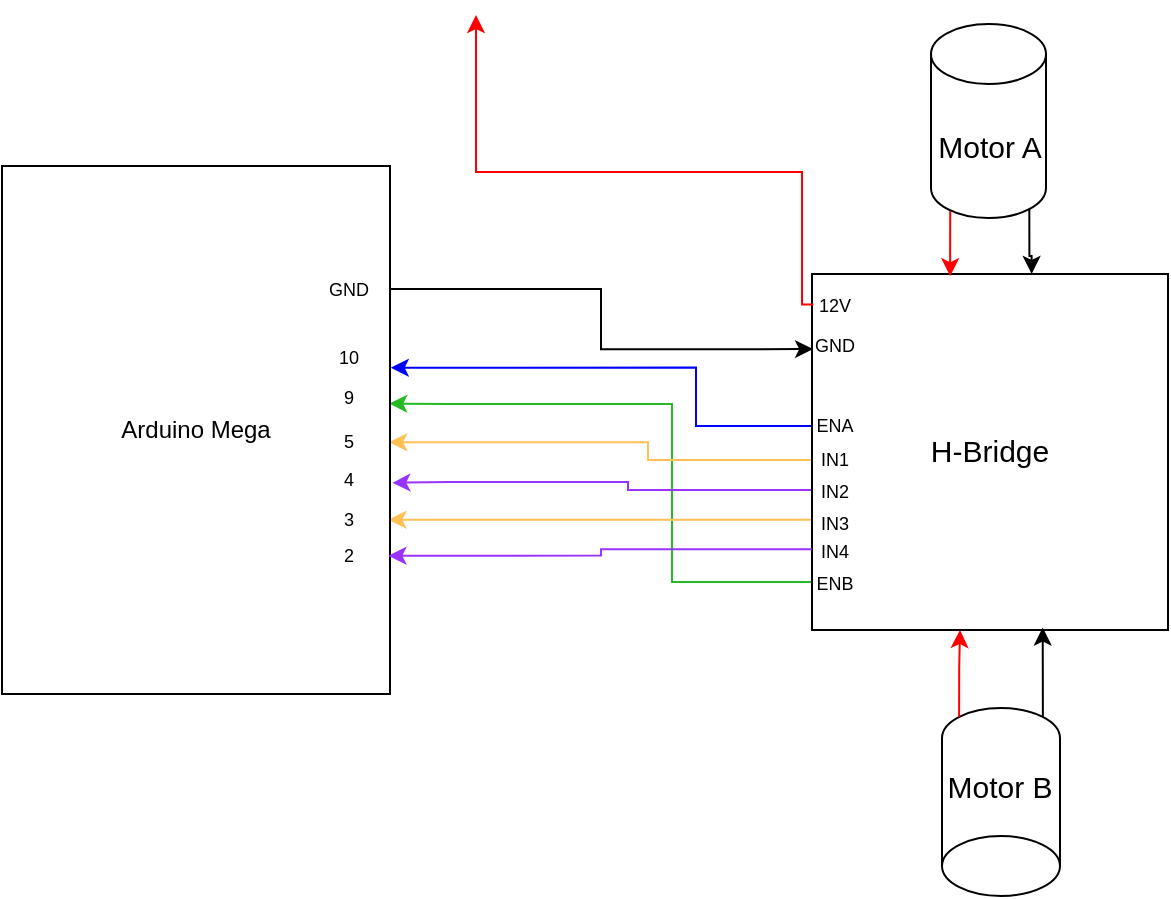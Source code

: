 <mxfile version="17.2.4" type="device"><diagram id="KbXH6XwcqSzePbrVhYuB" name="Page-1"><mxGraphModel dx="541" dy="343" grid="0" gridSize="10" guides="1" tooltips="1" connect="1" arrows="1" fold="1" page="1" pageScale="1" pageWidth="1700" pageHeight="1100" math="0" shadow="0"><root><mxCell id="0"/><mxCell id="1" parent="0"/><mxCell id="gjs_yKR7HdhRTHsOm4ko-11" style="edgeStyle=orthogonalEdgeStyle;rounded=0;orthogonalLoop=1;jettySize=auto;html=1;strokeColor=#25BA25;fillColor=#FF0000;entryX=0.998;entryY=0.45;entryDx=0;entryDy=0;entryPerimeter=0;" edge="1" parent="1" source="gjs_yKR7HdhRTHsOm4ko-1" target="gjs_yKR7HdhRTHsOm4ko-10"><mxGeometry relative="1" as="geometry"><mxPoint x="359" y="296" as="targetPoint"/><Array as="points"><mxPoint x="471" y="400"/><mxPoint x="471" y="311"/><mxPoint x="360" y="311"/></Array></mxGeometry></mxCell><mxCell id="gjs_yKR7HdhRTHsOm4ko-12" style="edgeStyle=orthogonalEdgeStyle;rounded=0;orthogonalLoop=1;jettySize=auto;html=1;strokeColor=#FFC054;fillColor=#FF0000;entryX=0.998;entryY=0.523;entryDx=0;entryDy=0;entryPerimeter=0;" edge="1" parent="1" source="gjs_yKR7HdhRTHsOm4ko-1" target="gjs_yKR7HdhRTHsOm4ko-10"><mxGeometry relative="1" as="geometry"><mxPoint x="352" y="319" as="targetPoint"/><Array as="points"><mxPoint x="459" y="339"/><mxPoint x="459" y="330"/></Array></mxGeometry></mxCell><mxCell id="gjs_yKR7HdhRTHsOm4ko-13" style="edgeStyle=orthogonalEdgeStyle;rounded=0;orthogonalLoop=1;jettySize=auto;html=1;strokeColor=#9933FF;fillColor=#FF0000;entryX=1.006;entryY=0.6;entryDx=0;entryDy=0;entryPerimeter=0;" edge="1" parent="1" source="gjs_yKR7HdhRTHsOm4ko-1" target="gjs_yKR7HdhRTHsOm4ko-10"><mxGeometry relative="1" as="geometry"><mxPoint x="335" y="335" as="targetPoint"/><Array as="points"><mxPoint x="449" y="354"/><mxPoint x="449" y="350"/><mxPoint x="360" y="350"/></Array></mxGeometry></mxCell><mxCell id="gjs_yKR7HdhRTHsOm4ko-14" style="edgeStyle=orthogonalEdgeStyle;rounded=0;orthogonalLoop=1;jettySize=auto;html=1;strokeColor=#FFC054;fillColor=#FF0000;entryX=0.996;entryY=0.67;entryDx=0;entryDy=0;entryPerimeter=0;" edge="1" parent="1" source="gjs_yKR7HdhRTHsOm4ko-1" target="gjs_yKR7HdhRTHsOm4ko-10"><mxGeometry relative="1" as="geometry"><mxPoint x="351" y="363" as="targetPoint"/><Array as="points"><mxPoint x="351" y="368"/></Array></mxGeometry></mxCell><mxCell id="gjs_yKR7HdhRTHsOm4ko-16" style="edgeStyle=orthogonalEdgeStyle;rounded=0;orthogonalLoop=1;jettySize=auto;html=1;entryX=1.002;entryY=0.382;entryDx=0;entryDy=0;entryPerimeter=0;strokeColor=#0000FF;fillColor=#FF0000;exitX=0.003;exitY=0.218;exitDx=0;exitDy=0;exitPerimeter=0;" edge="1" parent="1" source="gjs_yKR7HdhRTHsOm4ko-1" target="gjs_yKR7HdhRTHsOm4ko-10"><mxGeometry relative="1" as="geometry"><Array as="points"><mxPoint x="542" y="322"/><mxPoint x="483" y="322"/><mxPoint x="483" y="293"/></Array></mxGeometry></mxCell><mxCell id="gjs_yKR7HdhRTHsOm4ko-1" value="&lt;font style=&quot;font-size: 15px&quot;&gt;H-Bridge&lt;/font&gt;" style="whiteSpace=wrap;html=1;aspect=fixed;fontSize=17;" vertex="1" parent="1"><mxGeometry x="541" y="246" width="178" height="178" as="geometry"/></mxCell><mxCell id="gjs_yKR7HdhRTHsOm4ko-2" style="edgeStyle=orthogonalEdgeStyle;rounded=0;orthogonalLoop=1;jettySize=auto;html=1;exitX=0.145;exitY=1;exitDx=0;exitDy=-4.35;exitPerimeter=0;entryX=0.388;entryY=0.006;entryDx=0;entryDy=0;fontSize=15;strokeColor=#FF0000;fillColor=#FF0000;entryPerimeter=0;" edge="1" parent="1" source="gjs_yKR7HdhRTHsOm4ko-4" target="gjs_yKR7HdhRTHsOm4ko-1"><mxGeometry relative="1" as="geometry"/></mxCell><mxCell id="gjs_yKR7HdhRTHsOm4ko-3" style="edgeStyle=orthogonalEdgeStyle;rounded=0;orthogonalLoop=1;jettySize=auto;html=1;exitX=0.855;exitY=1;exitDx=0;exitDy=-4.35;exitPerimeter=0;fontSize=15;strokeColor=#000000;fillColor=#000000;entryX=0.617;entryY=0;entryDx=0;entryDy=0;entryPerimeter=0;" edge="1" parent="1" source="gjs_yKR7HdhRTHsOm4ko-4" target="gjs_yKR7HdhRTHsOm4ko-1"><mxGeometry relative="1" as="geometry"><Array as="points"><mxPoint x="650" y="214"/><mxPoint x="650" y="237"/><mxPoint x="651" y="237"/></Array></mxGeometry></mxCell><mxCell id="gjs_yKR7HdhRTHsOm4ko-4" value="Motor A" style="shape=cylinder3;whiteSpace=wrap;html=1;boundedLbl=1;backgroundOutline=1;size=15;fontSize=15;" vertex="1" parent="1"><mxGeometry x="600.5" y="121" width="57.5" height="97" as="geometry"/></mxCell><mxCell id="gjs_yKR7HdhRTHsOm4ko-5" value="" style="group" vertex="1" connectable="0" parent="1"><mxGeometry x="606" y="463" width="60" height="94" as="geometry"/></mxCell><mxCell id="gjs_yKR7HdhRTHsOm4ko-6" value="" style="shape=cylinder3;whiteSpace=wrap;html=1;boundedLbl=1;backgroundOutline=1;size=15;fontSize=15;rotation=-180;" vertex="1" parent="gjs_yKR7HdhRTHsOm4ko-5"><mxGeometry width="59.0" height="94.0" as="geometry"/></mxCell><mxCell id="gjs_yKR7HdhRTHsOm4ko-7" value="Motor B" style="text;html=1;strokeColor=none;fillColor=none;align=center;verticalAlign=middle;whiteSpace=wrap;rounded=0;fontSize=15;" vertex="1" parent="gjs_yKR7HdhRTHsOm4ko-5"><mxGeometry x="-1.0" y="28.271" width="60" height="21.203" as="geometry"/></mxCell><mxCell id="gjs_yKR7HdhRTHsOm4ko-8" style="edgeStyle=orthogonalEdgeStyle;rounded=0;orthogonalLoop=1;jettySize=auto;html=1;exitX=0.855;exitY=1;exitDx=0;exitDy=-4.35;exitPerimeter=0;fontSize=15;strokeColor=#FF0000;fillColor=#FF0000;" edge="1" parent="1" source="gjs_yKR7HdhRTHsOm4ko-6"><mxGeometry relative="1" as="geometry"><mxPoint x="615" y="424" as="targetPoint"/></mxGeometry></mxCell><mxCell id="gjs_yKR7HdhRTHsOm4ko-9" style="edgeStyle=orthogonalEdgeStyle;rounded=0;orthogonalLoop=1;jettySize=auto;html=1;fontSize=15;strokeColor=#000000;fillColor=#000000;exitX=0.145;exitY=1;exitDx=0;exitDy=-4.35;exitPerimeter=0;entryX=0.648;entryY=0.993;entryDx=0;entryDy=0;entryPerimeter=0;" edge="1" parent="1" source="gjs_yKR7HdhRTHsOm4ko-6" target="gjs_yKR7HdhRTHsOm4ko-1"><mxGeometry relative="1" as="geometry"><mxPoint x="656" y="425" as="targetPoint"/></mxGeometry></mxCell><mxCell id="gjs_yKR7HdhRTHsOm4ko-37" style="edgeStyle=orthogonalEdgeStyle;rounded=0;orthogonalLoop=1;jettySize=auto;html=1;entryX=0.003;entryY=0.211;entryDx=0;entryDy=0;entryPerimeter=0;fontSize=9;strokeColor=#000000;fillColor=#FF0000;exitX=0.998;exitY=0.233;exitDx=0;exitDy=0;exitPerimeter=0;" edge="1" parent="1" source="gjs_yKR7HdhRTHsOm4ko-10" target="gjs_yKR7HdhRTHsOm4ko-1"><mxGeometry relative="1" as="geometry"/></mxCell><mxCell id="gjs_yKR7HdhRTHsOm4ko-10" value="Arduino Mega" style="rounded=0;whiteSpace=wrap;html=1;" vertex="1" parent="1"><mxGeometry x="136" y="192" width="194" height="264" as="geometry"/></mxCell><mxCell id="gjs_yKR7HdhRTHsOm4ko-17" value="&lt;font style=&quot;font-size: 9px&quot;&gt;ENA&lt;/font&gt;" style="text;html=1;strokeColor=none;fillColor=none;align=center;verticalAlign=middle;whiteSpace=wrap;rounded=0;" vertex="1" parent="1"><mxGeometry x="536" y="314" width="33" height="14" as="geometry"/></mxCell><mxCell id="gjs_yKR7HdhRTHsOm4ko-33" style="edgeStyle=orthogonalEdgeStyle;rounded=0;orthogonalLoop=1;jettySize=auto;html=1;entryX=0.996;entryY=0.738;entryDx=0;entryDy=0;entryPerimeter=0;fontSize=9;strokeColor=#9933FF;fillColor=#FF0000;exitX=-0.001;exitY=0.773;exitDx=0;exitDy=0;exitPerimeter=0;" edge="1" parent="1" source="gjs_yKR7HdhRTHsOm4ko-1" target="gjs_yKR7HdhRTHsOm4ko-10"><mxGeometry relative="1" as="geometry"/></mxCell><mxCell id="gjs_yKR7HdhRTHsOm4ko-38" style="edgeStyle=orthogonalEdgeStyle;rounded=0;orthogonalLoop=1;jettySize=auto;html=1;fontSize=9;strokeColor=#FF0000;fillColor=#FF0000;exitX=0.004;exitY=0.086;exitDx=0;exitDy=0;exitPerimeter=0;" edge="1" parent="1" source="gjs_yKR7HdhRTHsOm4ko-1"><mxGeometry relative="1" as="geometry"><mxPoint x="373" y="116.5" as="targetPoint"/><Array as="points"><mxPoint x="536" y="261"/><mxPoint x="536" y="195"/><mxPoint x="373" y="195"/></Array></mxGeometry></mxCell><mxCell id="gjs_yKR7HdhRTHsOm4ko-18" value="&lt;font style=&quot;font-size: 9px&quot;&gt;IN1&lt;/font&gt;" style="text;html=1;strokeColor=none;fillColor=none;align=center;verticalAlign=middle;whiteSpace=wrap;rounded=0;" vertex="1" parent="1"><mxGeometry x="536" y="331" width="33" height="14" as="geometry"/></mxCell><mxCell id="gjs_yKR7HdhRTHsOm4ko-19" value="&lt;font style=&quot;font-size: 9px&quot;&gt;IN2&lt;/font&gt;" style="text;html=1;strokeColor=none;fillColor=none;align=center;verticalAlign=middle;whiteSpace=wrap;rounded=0;" vertex="1" parent="1"><mxGeometry x="536" y="347" width="33" height="14" as="geometry"/></mxCell><mxCell id="gjs_yKR7HdhRTHsOm4ko-20" value="&lt;font style=&quot;font-size: 9px&quot;&gt;IN3&lt;/font&gt;" style="text;html=1;strokeColor=none;fillColor=none;align=center;verticalAlign=middle;whiteSpace=wrap;rounded=0;" vertex="1" parent="1"><mxGeometry x="536" y="363" width="33" height="14" as="geometry"/></mxCell><mxCell id="gjs_yKR7HdhRTHsOm4ko-21" value="&lt;font style=&quot;font-size: 9px&quot;&gt;IN4&lt;/font&gt;" style="text;html=1;strokeColor=none;fillColor=none;align=center;verticalAlign=middle;whiteSpace=wrap;rounded=0;" vertex="1" parent="1"><mxGeometry x="536" y="377" width="33" height="14" as="geometry"/></mxCell><mxCell id="gjs_yKR7HdhRTHsOm4ko-22" value="&lt;font style=&quot;font-size: 9px&quot;&gt;ENB&lt;/font&gt;" style="text;html=1;strokeColor=none;fillColor=none;align=center;verticalAlign=middle;whiteSpace=wrap;rounded=0;" vertex="1" parent="1"><mxGeometry x="536" y="393" width="33" height="14" as="geometry"/></mxCell><mxCell id="gjs_yKR7HdhRTHsOm4ko-24" value="&lt;font style=&quot;font-size: 9px&quot;&gt;10&lt;/font&gt;" style="text;html=1;strokeColor=none;fillColor=none;align=center;verticalAlign=middle;whiteSpace=wrap;rounded=0;" vertex="1" parent="1"><mxGeometry x="293" y="280" width="33" height="14" as="geometry"/></mxCell><mxCell id="gjs_yKR7HdhRTHsOm4ko-25" value="&lt;font style=&quot;font-size: 9px&quot;&gt;9&lt;br&gt;&lt;/font&gt;" style="text;html=1;strokeColor=none;fillColor=none;align=center;verticalAlign=middle;whiteSpace=wrap;rounded=0;" vertex="1" parent="1"><mxGeometry x="293" y="300" width="33" height="14" as="geometry"/></mxCell><mxCell id="gjs_yKR7HdhRTHsOm4ko-26" value="&lt;font style=&quot;font-size: 9px&quot;&gt;5&lt;/font&gt;" style="text;html=1;strokeColor=none;fillColor=none;align=center;verticalAlign=middle;whiteSpace=wrap;rounded=0;" vertex="1" parent="1"><mxGeometry x="293" y="322" width="33" height="14" as="geometry"/></mxCell><mxCell id="gjs_yKR7HdhRTHsOm4ko-27" value="&lt;font style=&quot;font-size: 9px&quot;&gt;4&lt;/font&gt;" style="text;html=1;strokeColor=none;fillColor=none;align=center;verticalAlign=middle;whiteSpace=wrap;rounded=0;" vertex="1" parent="1"><mxGeometry x="293" y="341" width="33" height="14" as="geometry"/></mxCell><mxCell id="gjs_yKR7HdhRTHsOm4ko-28" value="&lt;font style=&quot;font-size: 9px&quot;&gt;3&lt;/font&gt;" style="text;html=1;strokeColor=none;fillColor=none;align=center;verticalAlign=middle;whiteSpace=wrap;rounded=0;" vertex="1" parent="1"><mxGeometry x="293" y="361" width="33" height="14" as="geometry"/></mxCell><mxCell id="gjs_yKR7HdhRTHsOm4ko-29" value="&lt;font style=&quot;font-size: 9px&quot;&gt;2&lt;/font&gt;" style="text;html=1;strokeColor=none;fillColor=none;align=center;verticalAlign=middle;whiteSpace=wrap;rounded=0;" vertex="1" parent="1"><mxGeometry x="293" y="379" width="33" height="14" as="geometry"/></mxCell><mxCell id="gjs_yKR7HdhRTHsOm4ko-32" value="&lt;font style=&quot;font-size: 9px&quot;&gt;GND&lt;/font&gt;" style="text;html=1;strokeColor=none;fillColor=none;align=center;verticalAlign=middle;whiteSpace=wrap;rounded=0;" vertex="1" parent="1"><mxGeometry x="293" y="246" width="33" height="14" as="geometry"/></mxCell><mxCell id="gjs_yKR7HdhRTHsOm4ko-34" value="&lt;font style=&quot;font-size: 9px&quot;&gt;12V&lt;/font&gt;" style="text;html=1;strokeColor=none;fillColor=none;align=center;verticalAlign=middle;whiteSpace=wrap;rounded=0;" vertex="1" parent="1"><mxGeometry x="536" y="254" width="33" height="14" as="geometry"/></mxCell><mxCell id="gjs_yKR7HdhRTHsOm4ko-36" value="&lt;font style=&quot;font-size: 9px&quot;&gt;GND&lt;/font&gt;" style="text;html=1;strokeColor=none;fillColor=none;align=center;verticalAlign=middle;whiteSpace=wrap;rounded=0;" vertex="1" parent="1"><mxGeometry x="536" y="274" width="33" height="14" as="geometry"/></mxCell></root></mxGraphModel></diagram></mxfile>